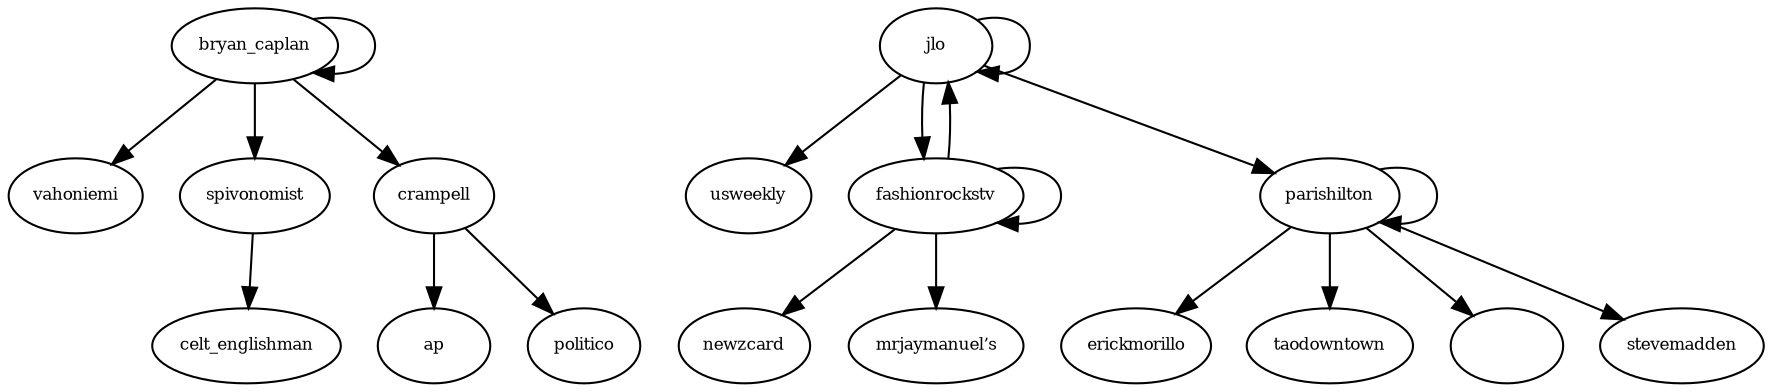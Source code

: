 digraph RGL__DirectedAdjacencyGraph {
    bryan_caplan [
        fontsize = 8,
        label = bryan_caplan
    ]

    vahoniemi [
        fontsize = 8,
        label = vahoniemi
    ]

    spivonomist [
        fontsize = 8,
        label = spivonomist
    ]

    crampell [
        fontsize = 8,
        label = crampell
    ]

    celt_englishman [
        fontsize = 8,
        label = celt_englishman
    ]

    ap [
        fontsize = 8,
        label = ap
    ]

    politico [
        fontsize = 8,
        label = politico
    ]

    jlo [
        fontsize = 8,
        label = jlo
    ]

    usweekly [
        fontsize = 8,
        label = usweekly
    ]

    fashionrockstv [
        fontsize = 8,
        label = fashionrockstv
    ]

    parishilton [
        fontsize = 8,
        label = parishilton
    ]

    newzcard [
        fontsize = 8,
        label = newzcard
    ]

    "mrjaymanuel’s" [
        fontsize = 8,
        label = "mrjaymanuel’s"
    ]

    erickmorillo [
        fontsize = 8,
        label = erickmorillo
    ]

    taodowntown [
        fontsize = 8,
        label = taodowntown
    ]

    "" [
        fontsize = 8,
        label = ""
    ]

    stevemadden [
        fontsize = 8,
        label = stevemadden
    ]

    bryan_caplan -> vahoniemi [
        fontsize = 8
    ]

    bryan_caplan -> bryan_caplan [
        fontsize = 8
    ]

    bryan_caplan -> spivonomist [
        fontsize = 8
    ]

    bryan_caplan -> crampell [
        fontsize = 8
    ]

    spivonomist -> celt_englishman [
        fontsize = 8
    ]

    crampell -> ap [
        fontsize = 8
    ]

    crampell -> politico [
        fontsize = 8
    ]

    jlo -> usweekly [
        fontsize = 8
    ]

    jlo -> fashionrockstv [
        fontsize = 8
    ]

    jlo -> parishilton [
        fontsize = 8
    ]

    jlo -> jlo [
        fontsize = 8
    ]

    fashionrockstv -> newzcard [
        fontsize = 8
    ]

    fashionrockstv -> "mrjaymanuel’s" [
        fontsize = 8
    ]

    fashionrockstv -> jlo [
        fontsize = 8
    ]

    fashionrockstv -> fashionrockstv [
        fontsize = 8
    ]

    parishilton -> erickmorillo [
        fontsize = 8
    ]

    parishilton -> parishilton [
        fontsize = 8
    ]

    parishilton -> taodowntown [
        fontsize = 8
    ]

    parishilton -> "" [
        fontsize = 8
    ]

    parishilton -> stevemadden [
        fontsize = 8
    ]
}
